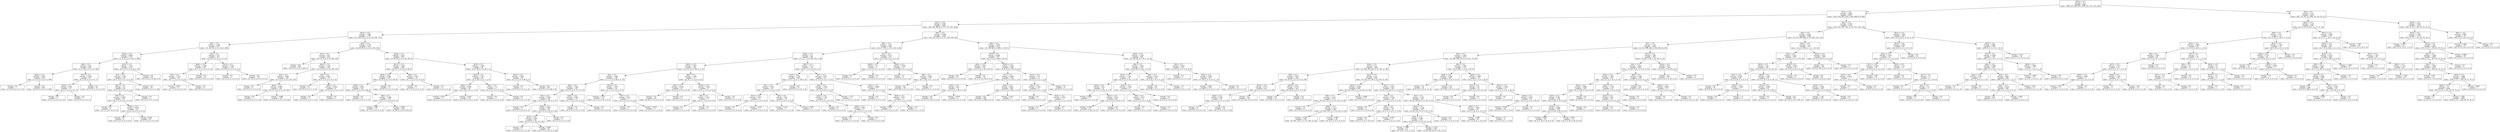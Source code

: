 digraph Tree {
node [shape=box] ;
0 [label="X[14] <= 0.5\nentropy = 3.17\nsamples = 8667\nvalue = [998, 937, 942, 935, 1000, 951, 971, 972, 961]"] ;
1 [label="X[11] <= 0.5\nentropy = 2.955\nsamples = 6657\nvalue = [341, 918, 893, 916, 0, 902, 868, 879, 940]"] ;
0 -> 1 [labeldistance=2.5, labelangle=45, headlabel="True"] ;
2 [label="X[17] <= 0.5\nentropy = 2.497\nsamples = 3203\nvalue = [29, 391, 286, 0, 0, 771, 251, 657, 818]"] ;
1 -> 2 ;
3 [label="X[23] <= 0.5\nentropy = 1.984\nsamples = 1787\nvalue = [11, 208, 103, 0, 0, 0, 145, 548, 772]"] ;
2 -> 3 ;
4 [label="X[5] <= 0.5\nentropy = 1.398\nsamples = 877\nvalue = [9, 123, 54, 0, 0, 0, 82, 0, 609]"] ;
3 -> 4 ;
5 [label="X[20] <= 0.5\nentropy = 0.882\nsamples = 720\nvalue = [1, 0, 51, 0, 0, 0, 82, 0, 586]"] ;
4 -> 5 ;
6 [label="X[8] <= 0.5\nentropy = 0.36\nsamples = 595\nvalue = [1, 0, 38, 0, 0, 0, 0, 0, 556]"] ;
5 -> 6 ;
7 [label="X[26] <= 0.5\nentropy = 0.019\nsamples = 550\nvalue = [1, 0, 0, 0, 0, 0, 0, 0, 549]"] ;
6 -> 7 ;
8 [label="entropy = 0.0\nsamples = 1\nvalue = [1, 0, 0, 0, 0, 0, 0, 0, 0]"] ;
7 -> 8 ;
9 [label="entropy = 0.0\nsamples = 549\nvalue = [0, 0, 0, 0, 0, 0, 0, 0, 549]"] ;
7 -> 9 ;
10 [label="X[13] <= 0.5\nentropy = 0.624\nsamples = 45\nvalue = [0, 0, 38, 0, 0, 0, 0, 0, 7]"] ;
6 -> 10 ;
11 [label="X[22] <= 0.5\nentropy = 0.98\nsamples = 12\nvalue = [0, 0, 5, 0, 0, 0, 0, 0, 7]"] ;
10 -> 11 ;
12 [label="entropy = 0.0\nsamples = 5\nvalue = [0, 0, 5, 0, 0, 0, 0, 0, 0]"] ;
11 -> 12 ;
13 [label="entropy = 0.0\nsamples = 7\nvalue = [0, 0, 0, 0, 0, 0, 0, 0, 7]"] ;
11 -> 13 ;
14 [label="entropy = 0.0\nsamples = 33\nvalue = [0, 0, 33, 0, 0, 0, 0, 0, 0]"] ;
10 -> 14 ;
15 [label="X[15] <= 0.5\nentropy = 1.233\nsamples = 125\nvalue = [0, 0, 13, 0, 0, 0, 82, 0, 30]"] ;
5 -> 15 ;
16 [label="X[7] <= 0.5\nentropy = 1.461\nsamples = 56\nvalue = [0, 0, 13, 0, 0, 0, 13, 0, 30]"] ;
15 -> 16 ;
17 [label="X[21] <= 0.5\nentropy = 1.0\nsamples = 26\nvalue = [0, 0, 13, 0, 0, 0, 13, 0, 0]"] ;
16 -> 17 ;
18 [label="X[9] <= 0.5\nentropy = 0.995\nsamples = 24\nvalue = [0, 0, 11, 0, 0, 0, 13, 0, 0]"] ;
17 -> 18 ;
19 [label="entropy = 0.0\nsamples = 2\nvalue = [0, 0, 2, 0, 0, 0, 0, 0, 0]"] ;
18 -> 19 ;
20 [label="X[26] <= 0.5\nentropy = 0.976\nsamples = 22\nvalue = [0, 0, 9, 0, 0, 0, 13, 0, 0]"] ;
18 -> 20 ;
21 [label="entropy = 0.0\nsamples = 2\nvalue = [0, 0, 0, 0, 0, 0, 2, 0, 0]"] ;
20 -> 21 ;
22 [label="entropy = 0.993\nsamples = 20\nvalue = [0, 0, 9, 0, 0, 0, 11, 0, 0]"] ;
20 -> 22 ;
23 [label="entropy = 0.0\nsamples = 2\nvalue = [0, 0, 2, 0, 0, 0, 0, 0, 0]"] ;
17 -> 23 ;
24 [label="entropy = 0.0\nsamples = 30\nvalue = [0, 0, 0, 0, 0, 0, 0, 0, 30]"] ;
16 -> 24 ;
25 [label="entropy = 0.0\nsamples = 69\nvalue = [0, 0, 0, 0, 0, 0, 69, 0, 0]"] ;
15 -> 25 ;
26 [label="X[0] <= 0.5\nentropy = 1.01\nsamples = 157\nvalue = [8, 123, 3, 0, 0, 0, 0, 0, 23]"] ;
4 -> 26 ;
27 [label="X[26] <= 0.5\nentropy = 1.498\nsamples = 39\nvalue = [8, 7, 1, 0, 0, 0, 0, 0, 23]"] ;
26 -> 27 ;
28 [label="X[2] <= 0.5\nentropy = 1.272\nsamples = 16\nvalue = [8, 7, 1, 0, 0, 0, 0, 0, 0]"] ;
27 -> 28 ;
29 [label="entropy = 0.544\nsamples = 8\nvalue = [0, 7, 1, 0, 0, 0, 0, 0, 0]"] ;
28 -> 29 ;
30 [label="entropy = 0.0\nsamples = 8\nvalue = [8, 0, 0, 0, 0, 0, 0, 0, 0]"] ;
28 -> 30 ;
31 [label="entropy = 0.0\nsamples = 23\nvalue = [0, 0, 0, 0, 0, 0, 0, 0, 23]"] ;
27 -> 31 ;
32 [label="X[13] <= 0.5\nentropy = 0.124\nsamples = 118\nvalue = [0, 116, 2, 0, 0, 0, 0, 0, 0]"] ;
26 -> 32 ;
33 [label="entropy = 0.0\nsamples = 2\nvalue = [0, 0, 2, 0, 0, 0, 0, 0, 0]"] ;
32 -> 33 ;
34 [label="entropy = 0.0\nsamples = 116\nvalue = [0, 116, 0, 0, 0, 0, 0, 0, 0]"] ;
32 -> 34 ;
35 [label="X[5] <= 0.5\nentropy = 1.718\nsamples = 910\nvalue = [2, 85, 49, 0, 0, 0, 63, 548, 163]"] ;
3 -> 35 ;
36 [label="X[1] <= 0.5\nentropy = 0.97\nsamples = 623\nvalue = [0, 0, 0, 0, 0, 0, 14, 448, 161]"] ;
35 -> 36 ;
37 [label="entropy = 0.0\nsamples = 260\nvalue = [0, 0, 0, 0, 0, 0, 0, 260, 0]"] ;
36 -> 37 ;
38 [label="X[20] <= 0.5\nentropy = 1.193\nsamples = 363\nvalue = [0, 0, 0, 0, 0, 0, 14, 188, 161]"] ;
36 -> 38 ;
39 [label="X[4] <= 0.5\nentropy = 0.997\nsamples = 344\nvalue = [0, 0, 0, 0, 0, 0, 0, 183, 161]"] ;
38 -> 39 ;
40 [label="entropy = 0.0\nsamples = 8\nvalue = [0, 0, 0, 0, 0, 0, 0, 8, 0]"] ;
39 -> 40 ;
41 [label="X[26] <= 0.5\nentropy = 0.999\nsamples = 336\nvalue = [0, 0, 0, 0, 0, 0, 0, 175, 161]"] ;
39 -> 41 ;
42 [label="entropy = 0.0\nsamples = 1\nvalue = [0, 0, 0, 0, 0, 0, 0, 1, 0]"] ;
41 -> 42 ;
43 [label="entropy = 0.999\nsamples = 335\nvalue = [0, 0, 0, 0, 0, 0, 0, 174, 161]"] ;
41 -> 43 ;
44 [label="X[9] <= 0.5\nentropy = 0.831\nsamples = 19\nvalue = [0, 0, 0, 0, 0, 0, 14, 5, 0]"] ;
38 -> 44 ;
45 [label="entropy = 0.0\nsamples = 11\nvalue = [0, 0, 0, 0, 0, 0, 11, 0, 0]"] ;
44 -> 45 ;
46 [label="X[6] <= 0.5\nentropy = 0.954\nsamples = 8\nvalue = [0, 0, 0, 0, 0, 0, 3, 5, 0]"] ;
44 -> 46 ;
47 [label="entropy = 0.0\nsamples = 5\nvalue = [0, 0, 0, 0, 0, 0, 0, 5, 0]"] ;
46 -> 47 ;
48 [label="entropy = 0.0\nsamples = 3\nvalue = [0, 0, 0, 0, 0, 0, 3, 0, 0]"] ;
46 -> 48 ;
49 [label="X[20] <= 0.5\nentropy = 2.021\nsamples = 287\nvalue = [2, 85, 49, 0, 0, 0, 49, 100, 2]"] ;
35 -> 49 ;
50 [label="X[13] <= 0.5\nentropy = 1.255\nsamples = 188\nvalue = [0, 79, 11, 0, 0, 0, 0, 98, 0]"] ;
49 -> 50 ;
51 [label="X[18] <= 0.5\nentropy = 0.991\nsamples = 176\nvalue = [0, 78, 0, 0, 0, 0, 0, 98, 0]"] ;
50 -> 51 ;
52 [label="X[26] <= 0.5\nentropy = 0.974\nsamples = 165\nvalue = [0, 67, 0, 0, 0, 0, 0, 98, 0]"] ;
51 -> 52 ;
53 [label="entropy = 0.0\nsamples = 11\nvalue = [0, 0, 0, 0, 0, 0, 0, 11, 0]"] ;
52 -> 53 ;
54 [label="X[6] <= 0.5\nentropy = 0.988\nsamples = 154\nvalue = [0, 67, 0, 0, 0, 0, 0, 87, 0]"] ;
52 -> 54 ;
55 [label="entropy = 0.98\nsamples = 12\nvalue = [0, 7, 0, 0, 0, 0, 0, 5, 0]"] ;
54 -> 55 ;
56 [label="entropy = 0.983\nsamples = 142\nvalue = [0, 60, 0, 0, 0, 0, 0, 82, 0]"] ;
54 -> 56 ;
57 [label="entropy = 0.0\nsamples = 11\nvalue = [0, 11, 0, 0, 0, 0, 0, 0, 0]"] ;
51 -> 57 ;
58 [label="X[8] <= 0.5\nentropy = 0.414\nsamples = 12\nvalue = [0, 1, 11, 0, 0, 0, 0, 0, 0]"] ;
50 -> 58 ;
59 [label="entropy = 0.0\nsamples = 1\nvalue = [0, 1, 0, 0, 0, 0, 0, 0, 0]"] ;
58 -> 59 ;
60 [label="entropy = 0.0\nsamples = 11\nvalue = [0, 0, 11, 0, 0, 0, 0, 0, 0]"] ;
58 -> 60 ;
61 [label="X[15] <= 0.5\nentropy = 1.619\nsamples = 99\nvalue = [2, 6, 38, 0, 0, 0, 49, 2, 2]"] ;
49 -> 61 ;
62 [label="X[10] <= 0.5\nentropy = 1.147\nsamples = 49\nvalue = [2, 6, 38, 0, 0, 0, 1, 2, 0]"] ;
61 -> 62 ;
63 [label="X[26] <= 0.5\nentropy = 0.838\nsamples = 45\nvalue = [0, 4, 38, 0, 0, 0, 1, 2, 0]"] ;
62 -> 63 ;
64 [label="entropy = 0.971\nsamples = 5\nvalue = [0, 0, 3, 0, 0, 0, 0, 2, 0]"] ;
63 -> 64 ;
65 [label="entropy = 0.634\nsamples = 40\nvalue = [0, 4, 35, 0, 0, 0, 1, 0, 0]"] ;
63 -> 65 ;
66 [label="X[0] <= 0.5\nentropy = 1.0\nsamples = 4\nvalue = [2, 2, 0, 0, 0, 0, 0, 0, 0]"] ;
62 -> 66 ;
67 [label="entropy = 0.0\nsamples = 2\nvalue = [2, 0, 0, 0, 0, 0, 0, 0, 0]"] ;
66 -> 67 ;
68 [label="entropy = 0.0\nsamples = 2\nvalue = [0, 2, 0, 0, 0, 0, 0, 0, 0]"] ;
66 -> 68 ;
69 [label="X[10] <= 0.5\nentropy = 0.242\nsamples = 50\nvalue = [0, 0, 0, 0, 0, 0, 48, 0, 2]"] ;
61 -> 69 ;
70 [label="entropy = 0.0\nsamples = 2\nvalue = [0, 0, 0, 0, 0, 0, 0, 0, 2]"] ;
69 -> 70 ;
71 [label="entropy = 0.0\nsamples = 48\nvalue = [0, 0, 0, 0, 0, 0, 48, 0, 0]"] ;
69 -> 71 ;
72 [label="X[0] <= 0.5\nentropy = 2.046\nsamples = 1416\nvalue = [18, 183, 183, 0, 0, 771, 106, 109, 46]"] ;
2 -> 72 ;
73 [label="X[4] <= 0.5\nentropy = 2.321\nsamples = 444\nvalue = [18, 27, 155, 0, 0, 91, 103, 4, 46]"] ;
72 -> 73 ;
74 [label="X[20] <= 0.5\nentropy = 2.21\nsamples = 291\nvalue = [17, 27, 7, 0, 0, 89, 103, 2, 46]"] ;
73 -> 74 ;
75 [label="X[23] <= 0.5\nentropy = 1.907\nsamples = 161\nvalue = [11, 21, 6, 0, 0, 80, 0, 2, 41]"] ;
74 -> 75 ;
76 [label="X[2] <= 0.5\nentropy = 1.409\nsamples = 130\nvalue = [7, 1, 5, 0, 0, 80, 0, 0, 37]"] ;
75 -> 76 ;
77 [label="X[8] <= 0.5\nentropy = 1.042\nsamples = 110\nvalue = [0, 0, 2, 0, 0, 71, 0, 0, 37]"] ;
76 -> 77 ;
78 [label="X[3] <= 0.5\nentropy = 0.962\nsamples = 96\nvalue = [0, 0, 0, 0, 0, 59, 0, 0, 37]"] ;
77 -> 78 ;
79 [label="entropy = 0.0\nsamples = 3\nvalue = [0, 0, 0, 0, 0, 0, 0, 0, 3]"] ;
78 -> 79 ;
80 [label="X[24] <= 0.5\nentropy = 0.947\nsamples = 93\nvalue = [0, 0, 0, 0, 0, 59, 0, 0, 34]"] ;
78 -> 80 ;
81 [label="X[18] <= 0.5\nentropy = 0.956\nsamples = 90\nvalue = [0, 0, 0, 0, 0, 56, 0, 0, 34]"] ;
80 -> 81 ;
82 [label="entropy = 0.0\nsamples = 3\nvalue = [0, 0, 0, 0, 0, 3, 0, 0, 0]"] ;
81 -> 82 ;
83 [label="entropy = 0.965\nsamples = 87\nvalue = [0, 0, 0, 0, 0, 53, 0, 0, 34]"] ;
81 -> 83 ;
84 [label="entropy = 0.0\nsamples = 3\nvalue = [0, 0, 0, 0, 0, 3, 0, 0, 0]"] ;
80 -> 84 ;
85 [label="X[18] <= 0.5\nentropy = 0.592\nsamples = 14\nvalue = [0, 0, 2, 0, 0, 12, 0, 0, 0]"] ;
77 -> 85 ;
86 [label="entropy = 0.0\nsamples = 12\nvalue = [0, 0, 0, 0, 0, 12, 0, 0, 0]"] ;
85 -> 86 ;
87 [label="entropy = 0.0\nsamples = 2\nvalue = [0, 0, 2, 0, 0, 0, 0, 0, 0]"] ;
85 -> 87 ;
88 [label="X[22] <= 0.5\nentropy = 1.675\nsamples = 20\nvalue = [7, 1, 3, 0, 0, 9, 0, 0, 0]"] ;
76 -> 88 ;
89 [label="entropy = 1.703\nsamples = 16\nvalue = [4, 1, 3, 0, 0, 8, 0, 0, 0]"] ;
88 -> 89 ;
90 [label="X[7] <= 0.5\nentropy = 0.811\nsamples = 4\nvalue = [3, 0, 0, 0, 0, 1, 0, 0, 0]"] ;
88 -> 90 ;
91 [label="entropy = 0.0\nsamples = 1\nvalue = [1, 0, 0, 0, 0, 0, 0, 0, 0]"] ;
90 -> 91 ;
92 [label="entropy = 0.918\nsamples = 3\nvalue = [2, 0, 0, 0, 0, 1, 0, 0, 0]"] ;
90 -> 92 ;
93 [label="X[8] <= 0.5\nentropy = 1.585\nsamples = 31\nvalue = [4, 20, 1, 0, 0, 0, 0, 2, 4]"] ;
75 -> 93 ;
94 [label="X[3] <= 0.5\nentropy = 0.439\nsamples = 22\nvalue = [0, 20, 0, 0, 0, 0, 0, 2, 0]"] ;
93 -> 94 ;
95 [label="entropy = 0.0\nsamples = 20\nvalue = [0, 20, 0, 0, 0, 0, 0, 0, 0]"] ;
94 -> 95 ;
96 [label="entropy = 0.0\nsamples = 2\nvalue = [0, 0, 0, 0, 0, 0, 0, 2, 0]"] ;
94 -> 96 ;
97 [label="X[18] <= 0.5\nentropy = 1.392\nsamples = 9\nvalue = [4, 0, 1, 0, 0, 0, 0, 0, 4]"] ;
93 -> 97 ;
98 [label="X[9] <= 0.5\nentropy = 0.722\nsamples = 5\nvalue = [4, 0, 1, 0, 0, 0, 0, 0, 0]"] ;
97 -> 98 ;
99 [label="entropy = 0.0\nsamples = 4\nvalue = [4, 0, 0, 0, 0, 0, 0, 0, 0]"] ;
98 -> 99 ;
100 [label="entropy = 0.0\nsamples = 1\nvalue = [0, 0, 1, 0, 0, 0, 0, 0, 0]"] ;
98 -> 100 ;
101 [label="entropy = 0.0\nsamples = 4\nvalue = [0, 0, 0, 0, 0, 0, 0, 0, 4]"] ;
97 -> 101 ;
102 [label="X[9] <= 0.5\nentropy = 1.177\nsamples = 130\nvalue = [6, 6, 1, 0, 0, 9, 103, 0, 5]"] ;
74 -> 102 ;
103 [label="X[23] <= 0.5\nentropy = 0.523\nsamples = 109\nvalue = [3, 0, 1, 0, 0, 5, 100, 0, 0]"] ;
102 -> 103 ;
104 [label="X[1] <= 0.5\nentropy = 1.676\nsamples = 18\nvalue = [3, 0, 1, 0, 0, 5, 9, 0, 0]"] ;
103 -> 104 ;
105 [label="X[12] <= 0.5\nentropy = 0.811\nsamples = 4\nvalue = [3, 0, 1, 0, 0, 0, 0, 0, 0]"] ;
104 -> 105 ;
106 [label="entropy = 0.0\nsamples = 1\nvalue = [1, 0, 0, 0, 0, 0, 0, 0, 0]"] ;
105 -> 106 ;
107 [label="entropy = 0.918\nsamples = 3\nvalue = [2, 0, 1, 0, 0, 0, 0, 0, 0]"] ;
105 -> 107 ;
108 [label="X[5] <= 0.5\nentropy = 0.94\nsamples = 14\nvalue = [0, 0, 0, 0, 0, 5, 9, 0, 0]"] ;
104 -> 108 ;
109 [label="entropy = 0.722\nsamples = 5\nvalue = [0, 0, 0, 0, 0, 1, 4, 0, 0]"] ;
108 -> 109 ;
110 [label="entropy = 0.991\nsamples = 9\nvalue = [0, 0, 0, 0, 0, 4, 5, 0, 0]"] ;
108 -> 110 ;
111 [label="entropy = 0.0\nsamples = 91\nvalue = [0, 0, 0, 0, 0, 0, 91, 0, 0]"] ;
103 -> 111 ;
112 [label="X[7] <= 0.5\nentropy = 2.267\nsamples = 21\nvalue = [3, 6, 0, 0, 0, 4, 3, 0, 5]"] ;
102 -> 112 ;
113 [label="X[2] <= 0.5\nentropy = 1.924\nsamples = 14\nvalue = [3, 2, 0, 0, 0, 4, 0, 0, 5]"] ;
112 -> 113 ;
114 [label="X[22] <= 0.5\nentropy = 1.352\nsamples = 9\nvalue = [0, 1, 0, 0, 0, 3, 0, 0, 5]"] ;
113 -> 114 ;
115 [label="entropy = 0.0\nsamples = 5\nvalue = [0, 0, 0, 0, 0, 0, 0, 0, 5]"] ;
114 -> 115 ;
116 [label="X[24] <= 0.5\nentropy = 0.811\nsamples = 4\nvalue = [0, 1, 0, 0, 0, 3, 0, 0, 0]"] ;
114 -> 116 ;
117 [label="entropy = 0.0\nsamples = 3\nvalue = [0, 0, 0, 0, 0, 3, 0, 0, 0]"] ;
116 -> 117 ;
118 [label="entropy = 0.0\nsamples = 1\nvalue = [0, 1, 0, 0, 0, 0, 0, 0, 0]"] ;
116 -> 118 ;
119 [label="entropy = 1.371\nsamples = 5\nvalue = [3, 1, 0, 0, 0, 1, 0, 0, 0]"] ;
113 -> 119 ;
120 [label="X[21] <= 0.5\nentropy = 0.985\nsamples = 7\nvalue = [0, 4, 0, 0, 0, 0, 3, 0, 0]"] ;
112 -> 120 ;
121 [label="entropy = 0.0\nsamples = 3\nvalue = [0, 3, 0, 0, 0, 0, 0, 0, 0]"] ;
120 -> 121 ;
122 [label="X[26] <= 0.5\nentropy = 0.811\nsamples = 4\nvalue = [0, 1, 0, 0, 0, 0, 3, 0, 0]"] ;
120 -> 122 ;
123 [label="entropy = 0.918\nsamples = 3\nvalue = [0, 1, 0, 0, 0, 0, 2, 0, 0]"] ;
122 -> 123 ;
124 [label="entropy = 0.0\nsamples = 1\nvalue = [0, 0, 0, 0, 0, 0, 1, 0, 0]"] ;
122 -> 124 ;
125 [label="X[1] <= 0.5\nentropy = 0.257\nsamples = 153\nvalue = [1, 0, 148, 0, 0, 2, 0, 2, 0]"] ;
73 -> 125 ;
126 [label="X[20] <= 0.5\nentropy = 1.0\nsamples = 2\nvalue = [1, 0, 0, 0, 0, 1, 0, 0, 0]"] ;
125 -> 126 ;
127 [label="entropy = 0.0\nsamples = 1\nvalue = [0, 0, 0, 0, 0, 1, 0, 0, 0]"] ;
126 -> 127 ;
128 [label="entropy = 0.0\nsamples = 1\nvalue = [1, 0, 0, 0, 0, 0, 0, 0, 0]"] ;
126 -> 128 ;
129 [label="X[26] <= 0.5\nentropy = 0.159\nsamples = 151\nvalue = [0, 0, 148, 0, 0, 1, 0, 2, 0]"] ;
125 -> 129 ;
130 [label="entropy = 1.0\nsamples = 4\nvalue = [0, 0, 2, 0, 0, 0, 0, 2, 0]"] ;
129 -> 130 ;
131 [label="X[6] <= 0.5\nentropy = 0.059\nsamples = 147\nvalue = [0, 0, 146, 0, 0, 1, 0, 0, 0]"] ;
129 -> 131 ;
132 [label="entropy = 0.0\nsamples = 146\nvalue = [0, 0, 146, 0, 0, 0, 0, 0, 0]"] ;
131 -> 132 ;
133 [label="entropy = 0.0\nsamples = 1\nvalue = [0, 0, 0, 0, 0, 1, 0, 0, 0]"] ;
131 -> 133 ;
134 [label="X[8] <= 0.5\nentropy = 1.304\nsamples = 972\nvalue = [0, 156, 28, 0, 0, 680, 3, 105, 0]"] ;
72 -> 134 ;
135 [label="X[10] <= 0.5\nentropy = 0.658\nsamples = 707\nvalue = [0, 6, 0, 0, 0, 606, 2, 93, 0]"] ;
134 -> 135 ;
136 [label="X[25] <= 0.5\nentropy = 0.857\nsamples = 121\nvalue = [0, 0, 0, 0, 0, 34, 0, 87, 0]"] ;
135 -> 136 ;
137 [label="entropy = 0.0\nsamples = 87\nvalue = [0, 0, 0, 0, 0, 0, 0, 87, 0]"] ;
136 -> 137 ;
138 [label="entropy = 0.0\nsamples = 34\nvalue = [0, 0, 0, 0, 0, 34, 0, 0, 0]"] ;
136 -> 138 ;
139 [label="X[25] <= 0.5\nentropy = 0.197\nsamples = 586\nvalue = [0, 6, 0, 0, 0, 572, 2, 6, 0]"] ;
135 -> 139 ;
140 [label="X[7] <= 0.5\nentropy = 0.066\nsamples = 574\nvalue = [0, 0, 0, 0, 0, 570, 1, 3, 0]"] ;
139 -> 140 ;
141 [label="X[18] <= 0.5\nentropy = 0.25\nsamples = 72\nvalue = [0, 0, 0, 0, 0, 69, 0, 3, 0]"] ;
140 -> 141 ;
142 [label="entropy = 0.0\nsamples = 63\nvalue = [0, 0, 0, 0, 0, 63, 0, 0, 0]"] ;
141 -> 142 ;
143 [label="entropy = 0.918\nsamples = 9\nvalue = [0, 0, 0, 0, 0, 6, 0, 3, 0]"] ;
141 -> 143 ;
144 [label="X[20] <= 0.5\nentropy = 0.021\nsamples = 502\nvalue = [0, 0, 0, 0, 0, 501, 1, 0, 0]"] ;
140 -> 144 ;
145 [label="entropy = 0.0\nsamples = 498\nvalue = [0, 0, 0, 0, 0, 498, 0, 0, 0]"] ;
144 -> 145 ;
146 [label="entropy = 0.811\nsamples = 4\nvalue = [0, 0, 0, 0, 0, 3, 1, 0, 0]"] ;
144 -> 146 ;
147 [label="X[13] <= 0.5\nentropy = 1.73\nsamples = 12\nvalue = [0, 6, 0, 0, 0, 2, 1, 3, 0]"] ;
139 -> 147 ;
148 [label="X[4] <= 0.5\nentropy = 1.459\nsamples = 6\nvalue = [0, 0, 0, 0, 0, 2, 1, 3, 0]"] ;
147 -> 148 ;
149 [label="entropy = 0.0\nsamples = 3\nvalue = [0, 0, 0, 0, 0, 0, 0, 3, 0]"] ;
148 -> 149 ;
150 [label="X[22] <= 0.5\nentropy = 0.918\nsamples = 3\nvalue = [0, 0, 0, 0, 0, 2, 1, 0, 0]"] ;
148 -> 150 ;
151 [label="entropy = 0.0\nsamples = 2\nvalue = [0, 0, 0, 0, 0, 2, 0, 0, 0]"] ;
150 -> 151 ;
152 [label="entropy = 0.0\nsamples = 1\nvalue = [0, 0, 0, 0, 0, 0, 1, 0, 0]"] ;
150 -> 152 ;
153 [label="entropy = 0.0\nsamples = 6\nvalue = [0, 6, 0, 0, 0, 0, 0, 0, 0]"] ;
147 -> 153 ;
154 [label="X[18] <= 0.5\nentropy = 1.554\nsamples = 265\nvalue = [0, 150, 28, 0, 0, 74, 1, 12, 0]"] ;
134 -> 154 ;
155 [label="X[9] <= 0.5\nentropy = 1.492\nsamples = 102\nvalue = [0, 8, 28, 0, 0, 61, 1, 4, 0]"] ;
154 -> 155 ;
156 [label="X[12] <= 0.5\nentropy = 1.115\nsamples = 78\nvalue = [0, 8, 6, 0, 0, 61, 1, 2, 0]"] ;
155 -> 156 ;
157 [label="X[26] <= 0.5\nentropy = 0.75\nsamples = 70\nvalue = [0, 4, 3, 0, 0, 61, 0, 2, 0]"] ;
156 -> 157 ;
158 [label="entropy = 0.863\nsamples = 7\nvalue = [0, 0, 0, 0, 0, 5, 0, 2, 0]"] ;
157 -> 158 ;
159 [label="X[21] <= 0.5\nentropy = 0.613\nsamples = 63\nvalue = [0, 4, 3, 0, 0, 56, 0, 0, 0]"] ;
157 -> 159 ;
160 [label="entropy = 0.754\nsamples = 47\nvalue = [0, 4, 3, 0, 0, 40, 0, 0, 0]"] ;
159 -> 160 ;
161 [label="entropy = 0.0\nsamples = 16\nvalue = [0, 0, 0, 0, 0, 16, 0, 0, 0]"] ;
159 -> 161 ;
162 [label="X[19] <= 0.5\nentropy = 1.406\nsamples = 8\nvalue = [0, 4, 3, 0, 0, 0, 1, 0, 0]"] ;
156 -> 162 ;
163 [label="X[5] <= 0.5\nentropy = 0.811\nsamples = 4\nvalue = [0, 0, 3, 0, 0, 0, 1, 0, 0]"] ;
162 -> 163 ;
164 [label="entropy = 0.0\nsamples = 1\nvalue = [0, 0, 0, 0, 0, 0, 1, 0, 0]"] ;
163 -> 164 ;
165 [label="entropy = 0.0\nsamples = 3\nvalue = [0, 0, 3, 0, 0, 0, 0, 0, 0]"] ;
163 -> 165 ;
166 [label="entropy = 0.0\nsamples = 4\nvalue = [0, 4, 0, 0, 0, 0, 0, 0, 0]"] ;
162 -> 166 ;
167 [label="X[4] <= 0.5\nentropy = 0.414\nsamples = 24\nvalue = [0, 0, 22, 0, 0, 0, 0, 2, 0]"] ;
155 -> 167 ;
168 [label="entropy = 0.0\nsamples = 20\nvalue = [0, 0, 20, 0, 0, 0, 0, 0, 0]"] ;
167 -> 168 ;
169 [label="entropy = 1.0\nsamples = 4\nvalue = [0, 0, 2, 0, 0, 0, 0, 2, 0]"] ;
167 -> 169 ;
170 [label="X[5] <= 0.5\nentropy = 0.678\nsamples = 163\nvalue = [0, 142, 0, 0, 0, 13, 0, 8, 0]"] ;
154 -> 170 ;
171 [label="entropy = 1.0\nsamples = 2\nvalue = [0, 0, 0, 0, 0, 1, 0, 1, 0]"] ;
170 -> 171 ;
172 [label="X[22] <= 0.5\nentropy = 0.636\nsamples = 161\nvalue = [0, 142, 0, 0, 0, 12, 0, 7, 0]"] ;
170 -> 172 ;
173 [label="entropy = 0.672\nsamples = 149\nvalue = [0, 130, 0, 0, 0, 12, 0, 7, 0]"] ;
172 -> 173 ;
174 [label="entropy = 0.0\nsamples = 12\nvalue = [0, 12, 0, 0, 0, 0, 0, 0, 0]"] ;
172 -> 174 ;
175 [label="X[2] <= 0.5\nentropy = 2.724\nsamples = 3454\nvalue = [312, 527, 607, 916, 0, 131, 617, 222, 122]"] ;
1 -> 175 ;
176 [label="X[6] <= 0.5\nentropy = 2.505\nsamples = 3049\nvalue = [0, 515, 598, 890, 0, 116, 595, 216, 119]"] ;
175 -> 176 ;
177 [label="X[7] <= 0.5\nentropy = 2.46\nsamples = 2342\nvalue = [0, 513, 598, 362, 0, 109, 584, 81, 95]"] ;
176 -> 177 ;
178 [label="X[4] <= 0.5\nentropy = 2.365\nsamples = 1577\nvalue = [0, 286, 598, 278, 0, 33, 227, 75, 80]"] ;
177 -> 178 ;
179 [label="X[20] <= 0.5\nentropy = 2.4\nsamples = 1262\nvalue = [0, 286, 352, 267, 0, 25, 225, 27, 80]"] ;
178 -> 179 ;
180 [label="X[0] <= 0.5\nentropy = 1.679\nsamples = 326\nvalue = [0, 24, 81, 171, 0, 0, 0, 0, 50]"] ;
179 -> 180 ;
181 [label="X[19] <= 0.5\nentropy = 0.771\nsamples = 221\nvalue = [0, 0, 0, 171, 0, 0, 0, 0, 50]"] ;
180 -> 181 ;
182 [label="X[26] <= 0.5\nentropy = 0.491\nsamples = 56\nvalue = [0, 0, 0, 6, 0, 0, 0, 0, 50]"] ;
181 -> 182 ;
183 [label="entropy = 0.0\nsamples = 6\nvalue = [0, 0, 0, 6, 0, 0, 0, 0, 0]"] ;
182 -> 183 ;
184 [label="entropy = 0.0\nsamples = 50\nvalue = [0, 0, 0, 0, 0, 0, 0, 0, 50]"] ;
182 -> 184 ;
185 [label="entropy = 0.0\nsamples = 165\nvalue = [0, 0, 0, 165, 0, 0, 0, 0, 0]"] ;
181 -> 185 ;
186 [label="X[25] <= 0.5\nentropy = 0.776\nsamples = 105\nvalue = [0, 24, 81, 0, 0, 0, 0, 0, 0]"] ;
180 -> 186 ;
187 [label="entropy = 0.0\nsamples = 81\nvalue = [0, 0, 81, 0, 0, 0, 0, 0, 0]"] ;
186 -> 187 ;
188 [label="entropy = 0.0\nsamples = 24\nvalue = [0, 24, 0, 0, 0, 0, 0, 0, 0]"] ;
186 -> 188 ;
189 [label="X[12] <= 0.5\nentropy = 2.31\nsamples = 936\nvalue = [0, 262, 271, 96, 0, 25, 225, 27, 30]"] ;
179 -> 189 ;
190 [label="X[16] <= 0.5\nentropy = 2.188\nsamples = 593\nvalue = [0, 218, 140, 27, 0, 14, 152, 12, 30]"] ;
189 -> 190 ;
191 [label="X[0] <= 0.5\nentropy = 2.145\nsamples = 572\nvalue = [0, 218, 129, 17, 0, 14, 152, 12, 30]"] ;
190 -> 191 ;
192 [label="entropy = 0.0\nsamples = 8\nvalue = [0, 0, 0, 0, 0, 0, 0, 0, 8]"] ;
191 -> 192 ;
193 [label="X[22] <= 0.5\nentropy = 2.112\nsamples = 564\nvalue = [0, 218, 129, 17, 0, 14, 152, 12, 22]"] ;
191 -> 193 ;
194 [label="entropy = 2.138\nsamples = 536\nvalue = [0, 202, 129, 17, 0, 14, 140, 12, 22]"] ;
193 -> 194 ;
195 [label="entropy = 0.985\nsamples = 28\nvalue = [0, 16, 0, 0, 0, 0, 12, 0, 0]"] ;
193 -> 195 ;
196 [label="entropy = 0.998\nsamples = 21\nvalue = [0, 0, 11, 10, 0, 0, 0, 0, 0]"] ;
190 -> 196 ;
197 [label="X[17] <= 0.5\nentropy = 2.207\nsamples = 343\nvalue = [0, 44, 131, 69, 0, 11, 73, 15, 0]"] ;
189 -> 197 ;
198 [label="X[5] <= 0.5\nentropy = 0.748\nsamples = 20\nvalue = [0, 0, 1, 0, 0, 0, 17, 2, 0]"] ;
197 -> 198 ;
199 [label="entropy = 0.0\nsamples = 2\nvalue = [0, 0, 0, 0, 0, 0, 0, 2, 0]"] ;
198 -> 199 ;
200 [label="X[0] <= 0.5\nentropy = 0.31\nsamples = 18\nvalue = [0, 0, 1, 0, 0, 0, 17, 0, 0]"] ;
198 -> 200 ;
201 [label="entropy = 0.0\nsamples = 15\nvalue = [0, 0, 0, 0, 0, 0, 15, 0, 0]"] ;
200 -> 201 ;
202 [label="entropy = 0.918\nsamples = 3\nvalue = [0, 0, 1, 0, 0, 0, 2, 0, 0]"] ;
200 -> 202 ;
203 [label="X[3] <= 0.5\nentropy = 2.187\nsamples = 323\nvalue = [0, 44, 130, 69, 0, 11, 56, 13, 0]"] ;
197 -> 203 ;
204 [label="X[22] <= 0.5\nentropy = 2.156\nsamples = 287\nvalue = [0, 44, 125, 53, 0, 9, 43, 13, 0]"] ;
203 -> 204 ;
205 [label="X[26] <= 0.5\nentropy = 2.206\nsamples = 272\nvalue = [0, 44, 110, 53, 0, 9, 43, 13, 0]"] ;
204 -> 205 ;
206 [label="entropy = 1.896\nsamples = 22\nvalue = [0, 4, 8, 7, 0, 0, 3, 0, 0]"] ;
205 -> 206 ;
207 [label="entropy = 2.218\nsamples = 250\nvalue = [0, 40, 102, 46, 0, 9, 40, 13, 0]"] ;
205 -> 207 ;
208 [label="entropy = 0.0\nsamples = 15\nvalue = [0, 0, 15, 0, 0, 0, 0, 0, 0]"] ;
204 -> 208 ;
209 [label="X[25] <= 0.5\nentropy = 1.678\nsamples = 36\nvalue = [0, 0, 5, 16, 0, 2, 13, 0, 0]"] ;
203 -> 209 ;
210 [label="entropy = 1.598\nsamples = 34\nvalue = [0, 0, 5, 16, 0, 1, 12, 0, 0]"] ;
209 -> 210 ;
211 [label="entropy = 1.0\nsamples = 2\nvalue = [0, 0, 0, 0, 0, 1, 1, 0, 0]"] ;
209 -> 211 ;
212 [label="X[0] <= 0.5\nentropy = 1.042\nsamples = 315\nvalue = [0, 0, 246, 11, 0, 8, 2, 48, 0]"] ;
178 -> 212 ;
213 [label="X[20] <= 0.5\nentropy = 0.282\nsamples = 245\nvalue = [0, 0, 233, 0, 0, 0, 0, 12, 0]"] ;
212 -> 213 ;
214 [label="entropy = 1.0\nsamples = 24\nvalue = [0, 0, 12, 0, 0, 0, 0, 12, 0]"] ;
213 -> 214 ;
215 [label="entropy = 0.0\nsamples = 221\nvalue = [0, 0, 221, 0, 0, 0, 0, 0, 0]"] ;
213 -> 215 ;
216 [label="X[20] <= 0.5\nentropy = 1.868\nsamples = 70\nvalue = [0, 0, 13, 11, 0, 8, 2, 36, 0]"] ;
212 -> 216 ;
217 [label="X[25] <= 0.5\nentropy = 0.9\nsamples = 19\nvalue = [0, 0, 13, 0, 0, 6, 0, 0, 0]"] ;
216 -> 217 ;
218 [label="entropy = 0.0\nsamples = 13\nvalue = [0, 0, 13, 0, 0, 0, 0, 0, 0]"] ;
217 -> 218 ;
219 [label="entropy = 0.0\nsamples = 6\nvalue = [0, 0, 0, 0, 0, 6, 0, 0, 0]"] ;
217 -> 219 ;
220 [label="X[23] <= 0.5\nentropy = 1.198\nsamples = 51\nvalue = [0, 0, 0, 11, 0, 2, 2, 36, 0]"] ;
216 -> 220 ;
221 [label="entropy = 0.0\nsamples = 7\nvalue = [0, 0, 0, 7, 0, 0, 0, 0, 0]"] ;
220 -> 221 ;
222 [label="X[24] <= 0.5\nentropy = 0.957\nsamples = 44\nvalue = [0, 0, 0, 4, 0, 2, 2, 36, 0]"] ;
220 -> 222 ;
223 [label="entropy = 0.748\nsamples = 40\nvalue = [0, 0, 0, 4, 0, 0, 2, 34, 0]"] ;
222 -> 223 ;
224 [label="entropy = 1.0\nsamples = 4\nvalue = [0, 0, 0, 0, 0, 2, 0, 2, 0]"] ;
222 -> 224 ;
225 [label="X[13] <= 0.5\nentropy = 1.88\nsamples = 765\nvalue = [0, 227, 0, 84, 0, 76, 357, 6, 15]"] ;
177 -> 225 ;
226 [label="X[5] <= 0.5\nentropy = 1.652\nsamples = 405\nvalue = [0, 227, 0, 81, 0, 76, 0, 6, 15]"] ;
225 -> 226 ;
227 [label="X[16] <= 0.5\nentropy = 1.481\nsamples = 167\nvalue = [0, 0, 0, 72, 0, 76, 0, 4, 15]"] ;
226 -> 227 ;
228 [label="X[23] <= 0.5\nentropy = 0.998\nsamples = 145\nvalue = [0, 0, 0, 69, 0, 76, 0, 0, 0]"] ;
227 -> 228 ;
229 [label="X[25] <= 0.5\nentropy = 0.99\nsamples = 136\nvalue = [0, 0, 0, 60, 0, 76, 0, 0, 0]"] ;
228 -> 229 ;
230 [label="X[18] <= 0.5\nentropy = 0.996\nsamples = 129\nvalue = [0, 0, 0, 60, 0, 69, 0, 0, 0]"] ;
229 -> 230 ;
231 [label="entropy = 0.994\nsamples = 55\nvalue = [0, 0, 0, 30, 0, 25, 0, 0, 0]"] ;
230 -> 231 ;
232 [label="entropy = 0.974\nsamples = 74\nvalue = [0, 0, 0, 30, 0, 44, 0, 0, 0]"] ;
230 -> 232 ;
233 [label="entropy = 0.0\nsamples = 7\nvalue = [0, 0, 0, 0, 0, 7, 0, 0, 0]"] ;
229 -> 233 ;
234 [label="entropy = 0.0\nsamples = 9\nvalue = [0, 0, 0, 9, 0, 0, 0, 0, 0]"] ;
228 -> 234 ;
235 [label="X[23] <= 0.5\nentropy = 1.216\nsamples = 22\nvalue = [0, 0, 0, 3, 0, 0, 0, 4, 15]"] ;
227 -> 235 ;
236 [label="X[24] <= 0.5\nentropy = 0.65\nsamples = 18\nvalue = [0, 0, 0, 3, 0, 0, 0, 0, 15]"] ;
235 -> 236 ;
237 [label="entropy = 0.0\nsamples = 15\nvalue = [0, 0, 0, 0, 0, 0, 0, 0, 15]"] ;
236 -> 237 ;
238 [label="entropy = 0.0\nsamples = 3\nvalue = [0, 0, 0, 3, 0, 0, 0, 0, 0]"] ;
236 -> 238 ;
239 [label="entropy = 0.0\nsamples = 4\nvalue = [0, 0, 0, 0, 0, 0, 0, 4, 0]"] ;
235 -> 239 ;
240 [label="X[0] <= 0.5\nentropy = 0.302\nsamples = 238\nvalue = [0, 227, 0, 9, 0, 0, 0, 2, 0]"] ;
226 -> 240 ;
241 [label="entropy = 0.0\nsamples = 227\nvalue = [0, 227, 0, 0, 0, 0, 0, 0, 0]"] ;
240 -> 241 ;
242 [label="X[20] <= 0.5\nentropy = 0.684\nsamples = 11\nvalue = [0, 0, 0, 9, 0, 0, 0, 2, 0]"] ;
240 -> 242 ;
243 [label="entropy = 0.0\nsamples = 2\nvalue = [0, 0, 0, 0, 0, 0, 0, 2, 0]"] ;
242 -> 243 ;
244 [label="entropy = 0.0\nsamples = 9\nvalue = [0, 0, 0, 9, 0, 0, 0, 0, 0]"] ;
242 -> 244 ;
245 [label="X[18] <= 0.5\nentropy = 0.07\nsamples = 360\nvalue = [0, 0, 0, 3, 0, 0, 357, 0, 0]"] ;
225 -> 245 ;
246 [label="entropy = 0.0\nsamples = 357\nvalue = [0, 0, 0, 0, 0, 0, 357, 0, 0]"] ;
245 -> 246 ;
247 [label="entropy = 0.0\nsamples = 3\nvalue = [0, 0, 0, 3, 0, 0, 0, 0, 0]"] ;
245 -> 247 ;
248 [label="X[12] <= 0.5\nentropy = 1.12\nsamples = 707\nvalue = [0, 2, 0, 528, 0, 7, 11, 135, 24]"] ;
176 -> 248 ;
249 [label="X[5] <= 0.5\nentropy = 1.591\nsamples = 349\nvalue = [0, 2, 0, 172, 0, 7, 9, 135, 24]"] ;
248 -> 249 ;
250 [label="X[23] <= 0.5\nentropy = 1.32\nsamples = 325\nvalue = [0, 0, 0, 172, 0, 7, 9, 135, 2]"] ;
249 -> 250 ;
251 [label="X[17] <= 0.5\nentropy = 0.279\nsamples = 98\nvalue = [0, 0, 0, 94, 0, 3, 0, 0, 1]"] ;
250 -> 251 ;
252 [label="entropy = 0.0\nsamples = 91\nvalue = [0, 0, 0, 91, 0, 0, 0, 0, 0]"] ;
251 -> 252 ;
253 [label="X[25] <= 0.5\nentropy = 1.449\nsamples = 7\nvalue = [0, 0, 0, 3, 0, 3, 0, 0, 1]"] ;
251 -> 253 ;
254 [label="entropy = 0.0\nsamples = 1\nvalue = [0, 0, 0, 0, 0, 0, 0, 0, 1]"] ;
253 -> 254 ;
255 [label="entropy = 1.0\nsamples = 6\nvalue = [0, 0, 0, 3, 0, 3, 0, 0, 0]"] ;
253 -> 255 ;
256 [label="X[20] <= 0.5\nentropy = 1.297\nsamples = 227\nvalue = [0, 0, 0, 78, 0, 4, 9, 135, 1]"] ;
250 -> 256 ;
257 [label="X[19] <= 0.5\nentropy = 0.096\nsamples = 81\nvalue = [0, 0, 0, 0, 0, 0, 0, 80, 1]"] ;
256 -> 257 ;
258 [label="entropy = 0.0\nsamples = 1\nvalue = [0, 0, 0, 0, 0, 0, 0, 0, 1]"] ;
257 -> 258 ;
259 [label="entropy = 0.0\nsamples = 80\nvalue = [0, 0, 0, 0, 0, 0, 0, 80, 0]"] ;
257 -> 259 ;
260 [label="X[16] <= 0.5\nentropy = 1.404\nsamples = 146\nvalue = [0, 0, 0, 78, 0, 4, 9, 55, 0]"] ;
256 -> 260 ;
261 [label="entropy = 1.44\nsamples = 135\nvalue = [0, 0, 0, 67, 0, 4, 9, 55, 0]"] ;
260 -> 261 ;
262 [label="entropy = 0.0\nsamples = 11\nvalue = [0, 0, 0, 11, 0, 0, 0, 0, 0]"] ;
260 -> 262 ;
263 [label="X[26] <= 0.5\nentropy = 0.414\nsamples = 24\nvalue = [0, 2, 0, 0, 0, 0, 0, 0, 22]"] ;
249 -> 263 ;
264 [label="entropy = 0.0\nsamples = 2\nvalue = [0, 2, 0, 0, 0, 0, 0, 0, 0]"] ;
263 -> 264 ;
265 [label="entropy = 0.0\nsamples = 22\nvalue = [0, 0, 0, 0, 0, 0, 0, 0, 22]"] ;
263 -> 265 ;
266 [label="X[16] <= 0.5\nentropy = 0.05\nsamples = 358\nvalue = [0, 0, 0, 356, 0, 0, 2, 0, 0]"] ;
248 -> 266 ;
267 [label="entropy = 0.0\nsamples = 356\nvalue = [0, 0, 0, 356, 0, 0, 0, 0, 0]"] ;
266 -> 267 ;
268 [label="entropy = 0.0\nsamples = 2\nvalue = [0, 0, 0, 0, 0, 0, 2, 0, 0]"] ;
266 -> 268 ;
269 [label="X[23] <= 0.5\nentropy = 1.364\nsamples = 405\nvalue = [312, 12, 9, 26, 0, 15, 22, 6, 3]"] ;
175 -> 269 ;
270 [label="X[19] <= 0.5\nentropy = 2.302\nsamples = 69\nvalue = [18, 4, 8, 21, 0, 3, 15, 0, 0]"] ;
269 -> 270 ;
271 [label="X[22] <= 0.5\nentropy = 2.293\nsamples = 53\nvalue = [18, 4, 8, 5, 0, 3, 15, 0, 0]"] ;
270 -> 271 ;
272 [label="X[17] <= 0.5\nentropy = 2.289\nsamples = 36\nvalue = [5, 4, 6, 4, 0, 2, 15, 0, 0]"] ;
271 -> 272 ;
273 [label="X[15] <= 0.5\nentropy = 0.918\nsamples = 3\nvalue = [2, 0, 0, 1, 0, 0, 0, 0, 0]"] ;
272 -> 273 ;
274 [label="entropy = 0.0\nsamples = 1\nvalue = [0, 0, 0, 1, 0, 0, 0, 0, 0]"] ;
273 -> 274 ;
275 [label="entropy = 0.0\nsamples = 2\nvalue = [2, 0, 0, 0, 0, 0, 0, 0, 0]"] ;
273 -> 275 ;
276 [label="entropy = 2.207\nsamples = 33\nvalue = [3, 4, 6, 3, 0, 2, 15, 0, 0]"] ;
272 -> 276 ;
277 [label="X[25] <= 0.5\nentropy = 1.14\nsamples = 17\nvalue = [13, 0, 2, 1, 0, 1, 0, 0, 0]"] ;
271 -> 277 ;
278 [label="entropy = 0.0\nsamples = 13\nvalue = [13, 0, 0, 0, 0, 0, 0, 0, 0]"] ;
277 -> 278 ;
279 [label="X[17] <= 0.5\nentropy = 1.5\nsamples = 4\nvalue = [0, 0, 2, 1, 0, 1, 0, 0, 0]"] ;
277 -> 279 ;
280 [label="entropy = 0.0\nsamples = 2\nvalue = [0, 0, 2, 0, 0, 0, 0, 0, 0]"] ;
279 -> 280 ;
281 [label="X[3] <= 0.5\nentropy = 1.0\nsamples = 2\nvalue = [0, 0, 0, 1, 0, 1, 0, 0, 0]"] ;
279 -> 281 ;
282 [label="entropy = 0.0\nsamples = 1\nvalue = [0, 0, 0, 1, 0, 0, 0, 0, 0]"] ;
281 -> 282 ;
283 [label="entropy = 0.0\nsamples = 1\nvalue = [0, 0, 0, 0, 0, 1, 0, 0, 0]"] ;
281 -> 283 ;
284 [label="entropy = 0.0\nsamples = 16\nvalue = [0, 0, 0, 16, 0, 0, 0, 0, 0]"] ;
270 -> 284 ;
285 [label="X[18] <= 0.5\nentropy = 0.865\nsamples = 336\nvalue = [294, 8, 1, 5, 0, 12, 7, 6, 3]"] ;
269 -> 285 ;
286 [label="X[15] <= 0.5\nentropy = 0.469\nsamples = 304\nvalue = [285, 3, 0, 1, 0, 0, 7, 5, 3]"] ;
285 -> 286 ;
287 [label="X[26] <= 0.5\nentropy = 0.208\nsamples = 291\nvalue = [284, 3, 0, 0, 0, 0, 1, 2, 1]"] ;
286 -> 287 ;
288 [label="X[25] <= 0.5\nentropy = 0.971\nsamples = 5\nvalue = [0, 3, 0, 0, 0, 0, 0, 2, 0]"] ;
287 -> 288 ;
289 [label="entropy = 0.0\nsamples = 2\nvalue = [0, 0, 0, 0, 0, 0, 0, 2, 0]"] ;
288 -> 289 ;
290 [label="entropy = 0.0\nsamples = 3\nvalue = [0, 3, 0, 0, 0, 0, 0, 0, 0]"] ;
288 -> 290 ;
291 [label="X[3] <= 0.5\nentropy = 0.067\nsamples = 286\nvalue = [284, 0, 0, 0, 0, 0, 1, 0, 1]"] ;
287 -> 291 ;
292 [label="X[6] <= 0.5\nentropy = 0.034\nsamples = 282\nvalue = [281, 0, 0, 0, 0, 0, 0, 0, 1]"] ;
291 -> 292 ;
293 [label="entropy = 0.0\nsamples = 275\nvalue = [275, 0, 0, 0, 0, 0, 0, 0, 0]"] ;
292 -> 293 ;
294 [label="entropy = 0.592\nsamples = 7\nvalue = [6, 0, 0, 0, 0, 0, 0, 0, 1]"] ;
292 -> 294 ;
295 [label="entropy = 0.811\nsamples = 4\nvalue = [3, 0, 0, 0, 0, 0, 1, 0, 0]"] ;
291 -> 295 ;
296 [label="X[24] <= 0.5\nentropy = 1.988\nsamples = 13\nvalue = [1, 0, 0, 1, 0, 0, 6, 3, 2]"] ;
286 -> 296 ;
297 [label="entropy = 1.868\nsamples = 11\nvalue = [1, 0, 0, 1, 0, 0, 6, 1, 2]"] ;
296 -> 297 ;
298 [label="entropy = 0.0\nsamples = 2\nvalue = [0, 0, 0, 0, 0, 0, 0, 2, 0]"] ;
296 -> 298 ;
299 [label="entropy = 2.151\nsamples = 32\nvalue = [9, 5, 1, 4, 0, 12, 0, 1, 0]"] ;
285 -> 299 ;
300 [label="X[2] <= 0.5\nentropy = 1.91\nsamples = 2010\nvalue = [657, 19, 49, 19, 1000, 49, 103, 93, 21]"] ;
0 -> 300 [labeldistance=2.5, labelangle=-45, headlabel="False"] ;
301 [label="X[26] <= 0.5\nentropy = 1.131\nsamples = 795\nvalue = [0, 15, 37, 12, 657, 11, 27, 17, 19]"] ;
300 -> 301 ;
302 [label="X[8] <= 0.5\nentropy = 2.711\nsamples = 92\nvalue = [0, 13, 20, 11, 20, 8, 7, 13, 0]"] ;
301 -> 302 ;
303 [label="X[23] <= 0.5\nentropy = 2.269\nsamples = 60\nvalue = [0, 13, 0, 5, 20, 8, 1, 13, 0]"] ;
302 -> 303 ;
304 [label="X[9] <= 0.5\nentropy = 1.295\nsamples = 30\nvalue = [0, 0, 0, 4, 19, 7, 0, 0, 0]"] ;
303 -> 304 ;
305 [label="X[17] <= 0.5\nentropy = 1.473\nsamples = 22\nvalue = [0, 0, 0, 4, 11, 7, 0, 0, 0]"] ;
304 -> 305 ;
306 [label="X[24] <= 0.5\nentropy = 0.863\nsamples = 7\nvalue = [0, 0, 0, 2, 5, 0, 0, 0, 0]"] ;
305 -> 306 ;
307 [label="entropy = 0.971\nsamples = 5\nvalue = [0, 0, 0, 2, 3, 0, 0, 0, 0]"] ;
306 -> 307 ;
308 [label="entropy = 0.0\nsamples = 2\nvalue = [0, 0, 0, 0, 2, 0, 0, 0, 0]"] ;
306 -> 308 ;
309 [label="X[24] <= 0.5\nentropy = 1.429\nsamples = 15\nvalue = [0, 0, 0, 2, 6, 7, 0, 0, 0]"] ;
305 -> 309 ;
310 [label="entropy = 0.0\nsamples = 2\nvalue = [0, 0, 0, 0, 0, 2, 0, 0, 0]"] ;
309 -> 310 ;
311 [label="entropy = 1.46\nsamples = 13\nvalue = [0, 0, 0, 2, 6, 5, 0, 0, 0]"] ;
309 -> 311 ;
312 [label="entropy = 0.0\nsamples = 8\nvalue = [0, 0, 0, 0, 8, 0, 0, 0, 0]"] ;
304 -> 312 ;
313 [label="X[7] <= 0.5\nentropy = 1.7\nsamples = 30\nvalue = [0, 13, 0, 1, 1, 1, 1, 13, 0]"] ;
303 -> 313 ;
314 [label="X[0] <= 0.5\nentropy = 0.7\nsamples = 15\nvalue = [0, 0, 0, 1, 1, 0, 0, 13, 0]"] ;
313 -> 314 ;
315 [label="X[17] <= 0.5\nentropy = 1.0\nsamples = 2\nvalue = [0, 0, 0, 1, 1, 0, 0, 0, 0]"] ;
314 -> 315 ;
316 [label="entropy = 0.0\nsamples = 1\nvalue = [0, 0, 0, 0, 1, 0, 0, 0, 0]"] ;
315 -> 316 ;
317 [label="entropy = 0.0\nsamples = 1\nvalue = [0, 0, 0, 1, 0, 0, 0, 0, 0]"] ;
315 -> 317 ;
318 [label="entropy = 0.0\nsamples = 13\nvalue = [0, 0, 0, 0, 0, 0, 0, 13, 0]"] ;
314 -> 318 ;
319 [label="X[24] <= 0.5\nentropy = 0.7\nsamples = 15\nvalue = [0, 13, 0, 0, 0, 1, 1, 0, 0]"] ;
313 -> 319 ;
320 [label="X[18] <= 0.5\nentropy = 1.0\nsamples = 2\nvalue = [0, 0, 0, 0, 0, 1, 1, 0, 0]"] ;
319 -> 320 ;
321 [label="entropy = 0.0\nsamples = 1\nvalue = [0, 0, 0, 0, 0, 0, 1, 0, 0]"] ;
320 -> 321 ;
322 [label="entropy = 0.0\nsamples = 1\nvalue = [0, 0, 0, 0, 0, 1, 0, 0, 0]"] ;
320 -> 322 ;
323 [label="entropy = 0.0\nsamples = 13\nvalue = [0, 13, 0, 0, 0, 0, 0, 0, 0]"] ;
319 -> 323 ;
324 [label="X[21] <= 0.5\nentropy = 1.329\nsamples = 32\nvalue = [0, 0, 20, 6, 0, 0, 6, 0, 0]"] ;
302 -> 324 ;
325 [label="X[20] <= 0.5\nentropy = 0.779\nsamples = 26\nvalue = [0, 0, 20, 0, 0, 0, 6, 0, 0]"] ;
324 -> 325 ;
326 [label="entropy = 0.0\nsamples = 19\nvalue = [0, 0, 19, 0, 0, 0, 0, 0, 0]"] ;
325 -> 326 ;
327 [label="X[22] <= 0.5\nentropy = 0.592\nsamples = 7\nvalue = [0, 0, 1, 0, 0, 0, 6, 0, 0]"] ;
325 -> 327 ;
328 [label="entropy = 0.0\nsamples = 1\nvalue = [0, 0, 1, 0, 0, 0, 0, 0, 0]"] ;
327 -> 328 ;
329 [label="entropy = 0.0\nsamples = 6\nvalue = [0, 0, 0, 0, 0, 0, 6, 0, 0]"] ;
327 -> 329 ;
330 [label="entropy = 0.0\nsamples = 6\nvalue = [0, 0, 0, 6, 0, 0, 0, 0, 0]"] ;
324 -> 330 ;
331 [label="X[21] <= 0.5\nentropy = 0.659\nsamples = 703\nvalue = [0, 2, 17, 1, 637, 3, 20, 4, 19]"] ;
301 -> 331 ;
332 [label="X[18] <= 0.5\nentropy = 0.45\nsamples = 661\nvalue = [0, 1, 14, 0, 622, 3, 4, 4, 13]"] ;
331 -> 332 ;
333 [label="X[15] <= 0.5\nentropy = 0.212\nsamples = 616\nvalue = [0, 1, 12, 0, 599, 0, 4, 0, 0]"] ;
332 -> 333 ;
334 [label="X[9] <= 0.5\nentropy = 0.036\nsamples = 589\nvalue = [0, 1, 1, 0, 587, 0, 0, 0, 0]"] ;
333 -> 334 ;
335 [label="X[16] <= 0.5\nentropy = 0.018\nsamples = 587\nvalue = [0, 1, 0, 0, 586, 0, 0, 0, 0]"] ;
334 -> 335 ;
336 [label="entropy = 0.0\nsamples = 568\nvalue = [0, 0, 0, 0, 568, 0, 0, 0, 0]"] ;
335 -> 336 ;
337 [label="X[7] <= 0.5\nentropy = 0.297\nsamples = 19\nvalue = [0, 1, 0, 0, 18, 0, 0, 0, 0]"] ;
335 -> 337 ;
338 [label="entropy = 0.592\nsamples = 7\nvalue = [0, 1, 0, 0, 6, 0, 0, 0, 0]"] ;
337 -> 338 ;
339 [label="entropy = 0.0\nsamples = 12\nvalue = [0, 0, 0, 0, 12, 0, 0, 0, 0]"] ;
337 -> 339 ;
340 [label="entropy = 1.0\nsamples = 2\nvalue = [0, 0, 1, 0, 1, 0, 0, 0, 0]"] ;
334 -> 340 ;
341 [label="entropy = 1.456\nsamples = 27\nvalue = [0, 0, 11, 0, 12, 0, 4, 0, 0]"] ;
333 -> 341 ;
342 [label="X[17] <= 0.5\nentropy = 1.783\nsamples = 45\nvalue = [0, 0, 2, 0, 23, 3, 0, 4, 13]"] ;
332 -> 342 ;
343 [label="entropy = 0.0\nsamples = 1\nvalue = [0, 0, 1, 0, 0, 0, 0, 0, 0]"] ;
342 -> 343 ;
344 [label="X[23] <= 0.5\nentropy = 1.712\nsamples = 44\nvalue = [0, 0, 1, 0, 23, 3, 0, 4, 13]"] ;
342 -> 344 ;
345 [label="entropy = 0.0\nsamples = 1\nvalue = [0, 0, 0, 0, 1, 0, 0, 0, 0]"] ;
344 -> 345 ;
346 [label="entropy = 1.729\nsamples = 43\nvalue = [0, 0, 1, 0, 22, 3, 0, 4, 13]"] ;
344 -> 346 ;
347 [label="entropy = 1.991\nsamples = 42\nvalue = [0, 1, 3, 1, 15, 0, 16, 0, 6]"] ;
331 -> 347 ;
348 [label="X[19] <= 0.5\nentropy = 1.802\nsamples = 1215\nvalue = [657, 4, 12, 7, 343, 38, 76, 76, 2]"] ;
300 -> 348 ;
349 [label="X[23] <= 0.5\nentropy = 1.836\nsamples = 1139\nvalue = [613, 4, 12, 7, 311, 38, 76, 76, 2]"] ;
348 -> 349 ;
350 [label="entropy = 1.078\nsamples = 76\nvalue = [42, 0, 0, 0, 33, 0, 1, 0, 0]"] ;
349 -> 350 ;
351 [label="X[16] <= 0.5\nentropy = 1.87\nsamples = 1063\nvalue = [571, 4, 12, 7, 278, 38, 75, 76, 2]"] ;
349 -> 351 ;
352 [label="X[4] <= 0.5\nentropy = 1.894\nsamples = 1025\nvalue = [544, 4, 12, 7, 267, 38, 75, 76, 2]"] ;
351 -> 352 ;
353 [label="X[8] <= 0.5\nentropy = 1.894\nsamples = 1021\nvalue = [544, 4, 12, 7, 263, 38, 75, 76, 2]"] ;
352 -> 353 ;
354 [label="entropy = 0.98\nsamples = 12\nvalue = [5, 0, 0, 0, 7, 0, 0, 0, 0]"] ;
353 -> 354 ;
355 [label="X[10] <= 0.5\nentropy = 1.898\nsamples = 1009\nvalue = [539, 4, 12, 7, 256, 38, 75, 76, 2]"] ;
353 -> 355 ;
356 [label="X[26] <= 0.5\nentropy = 1.9\nsamples = 1002\nvalue = [537, 4, 12, 7, 251, 38, 75, 76, 2]"] ;
355 -> 356 ;
357 [label="entropy = 1.0\nsamples = 2\nvalue = [1, 0, 0, 0, 1, 0, 0, 0, 0]"] ;
356 -> 357 ;
358 [label="entropy = 1.901\nsamples = 1000\nvalue = [536, 4, 12, 7, 250, 38, 75, 76, 2]"] ;
356 -> 358 ;
359 [label="entropy = 0.863\nsamples = 7\nvalue = [2, 0, 0, 0, 5, 0, 0, 0, 0]"] ;
355 -> 359 ;
360 [label="entropy = 0.0\nsamples = 4\nvalue = [0, 0, 0, 0, 4, 0, 0, 0, 0]"] ;
352 -> 360 ;
361 [label="entropy = 0.868\nsamples = 38\nvalue = [27, 0, 0, 0, 11, 0, 0, 0, 0]"] ;
351 -> 361 ;
362 [label="X[21] <= 0.5\nentropy = 0.982\nsamples = 76\nvalue = [44, 0, 0, 0, 32, 0, 0, 0, 0]"] ;
348 -> 362 ;
363 [label="entropy = 0.984\nsamples = 75\nvalue = [43, 0, 0, 0, 32, 0, 0, 0, 0]"] ;
362 -> 363 ;
364 [label="entropy = 0.0\nsamples = 1\nvalue = [1, 0, 0, 0, 0, 0, 0, 0, 0]"] ;
362 -> 364 ;
}